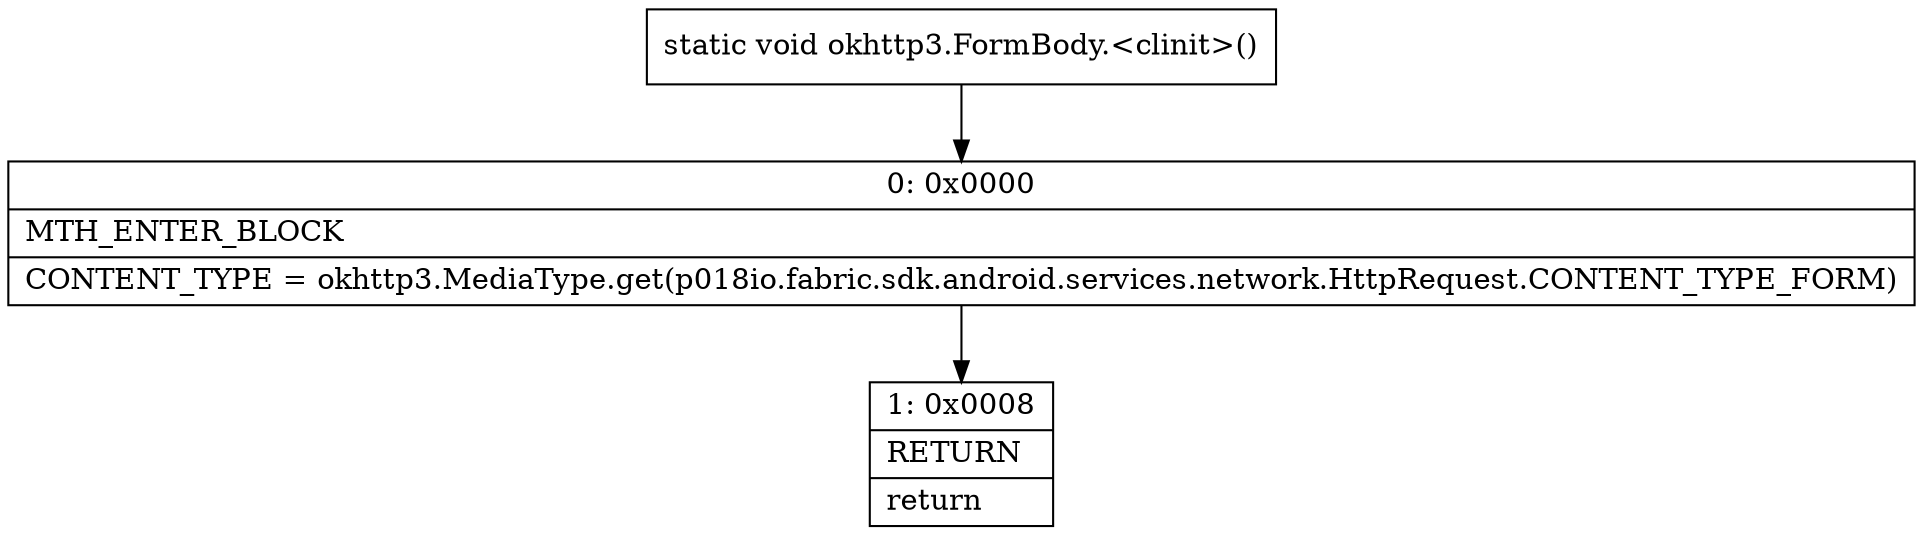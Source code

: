 digraph "CFG forokhttp3.FormBody.\<clinit\>()V" {
Node_0 [shape=record,label="{0\:\ 0x0000|MTH_ENTER_BLOCK\l|CONTENT_TYPE = okhttp3.MediaType.get(p018io.fabric.sdk.android.services.network.HttpRequest.CONTENT_TYPE_FORM)\l}"];
Node_1 [shape=record,label="{1\:\ 0x0008|RETURN\l|return\l}"];
MethodNode[shape=record,label="{static void okhttp3.FormBody.\<clinit\>() }"];
MethodNode -> Node_0;
Node_0 -> Node_1;
}

